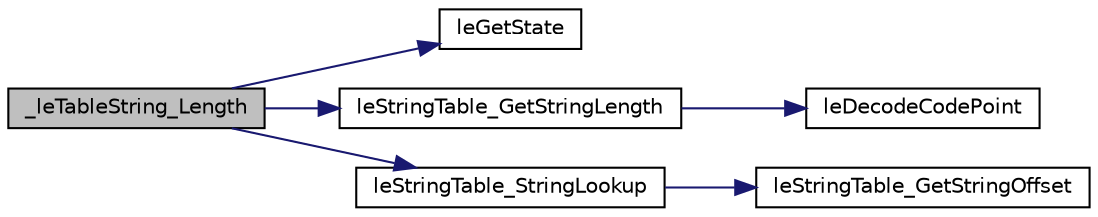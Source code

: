 digraph "_leTableString_Length"
{
 // LATEX_PDF_SIZE
  edge [fontname="Helvetica",fontsize="10",labelfontname="Helvetica",labelfontsize="10"];
  node [fontname="Helvetica",fontsize="10",shape=record];
  rankdir="LR";
  Node1 [label="_leTableString_Length",height=0.2,width=0.4,color="black", fillcolor="grey75", style="filled", fontcolor="black",tooltip=" "];
  Node1 -> Node2 [color="midnightblue",fontsize="10",style="solid",fontname="Helvetica"];
  Node2 [label="leGetState",height=0.2,width=0.4,color="black", fillcolor="white", style="filled",URL="$legato__state_8c.html#a9db6b16767c48cea14f348e30a6390bc",tooltip=" "];
  Node1 -> Node3 [color="midnightblue",fontsize="10",style="solid",fontname="Helvetica"];
  Node3 [label="leStringTable_GetStringLength",height=0.2,width=0.4,color="black", fillcolor="white", style="filled",URL="$legato__stringtable_8c.html#ab4ec14ee594e6d736ae100b0d36a963c",tooltip=" "];
  Node3 -> Node4 [color="midnightblue",fontsize="10",style="solid",fontname="Helvetica"];
  Node4 [label="leDecodeCodePoint",height=0.2,width=0.4,color="black", fillcolor="white", style="filled",URL="$legato__stringutils_8c.html#aa818ae9a308e8fb9d775ec2922779be0",tooltip=" "];
  Node1 -> Node5 [color="midnightblue",fontsize="10",style="solid",fontname="Helvetica"];
  Node5 [label="leStringTable_StringLookup",height=0.2,width=0.4,color="black", fillcolor="white", style="filled",URL="$legato__stringtable_8c.html#a05e9daf9132770df65300793d1146498",tooltip=" "];
  Node5 -> Node6 [color="midnightblue",fontsize="10",style="solid",fontname="Helvetica"];
  Node6 [label="leStringTable_GetStringOffset",height=0.2,width=0.4,color="black", fillcolor="white", style="filled",URL="$legato__stringtable_8c.html#ac311952e52f2b4371eef4b22349c886e",tooltip=" "];
}
